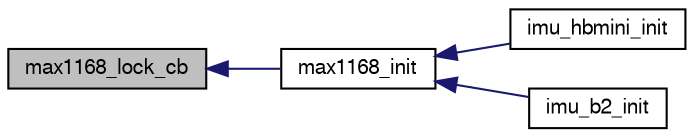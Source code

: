 digraph "max1168_lock_cb"
{
  edge [fontname="FreeSans",fontsize="10",labelfontname="FreeSans",labelfontsize="10"];
  node [fontname="FreeSans",fontsize="10",shape=record];
  rankdir="LR";
  Node1 [label="max1168_lock_cb",height=0.2,width=0.4,color="black", fillcolor="grey75", style="filled", fontcolor="black"];
  Node1 -> Node2 [dir="back",color="midnightblue",fontsize="10",style="solid",fontname="FreeSans"];
  Node2 [label="max1168_init",height=0.2,width=0.4,color="black", fillcolor="white", style="filled",URL="$max1168_8h.html#a6130e20b7ea3c56aa94a9e449b773b4a"];
  Node2 -> Node3 [dir="back",color="midnightblue",fontsize="10",style="solid",fontname="FreeSans"];
  Node3 [label="imu_hbmini_init",height=0.2,width=0.4,color="black", fillcolor="white", style="filled",URL="$imu__hbmini_8h.html#aac46d381aad29da7884a7a0424bb9bda"];
  Node2 -> Node4 [dir="back",color="midnightblue",fontsize="10",style="solid",fontname="FreeSans"];
  Node4 [label="imu_b2_init",height=0.2,width=0.4,color="black", fillcolor="white", style="filled",URL="$imu__b2_8h.html#ae570fa02d6ebd9ce0b25e7074f002d72"];
}
